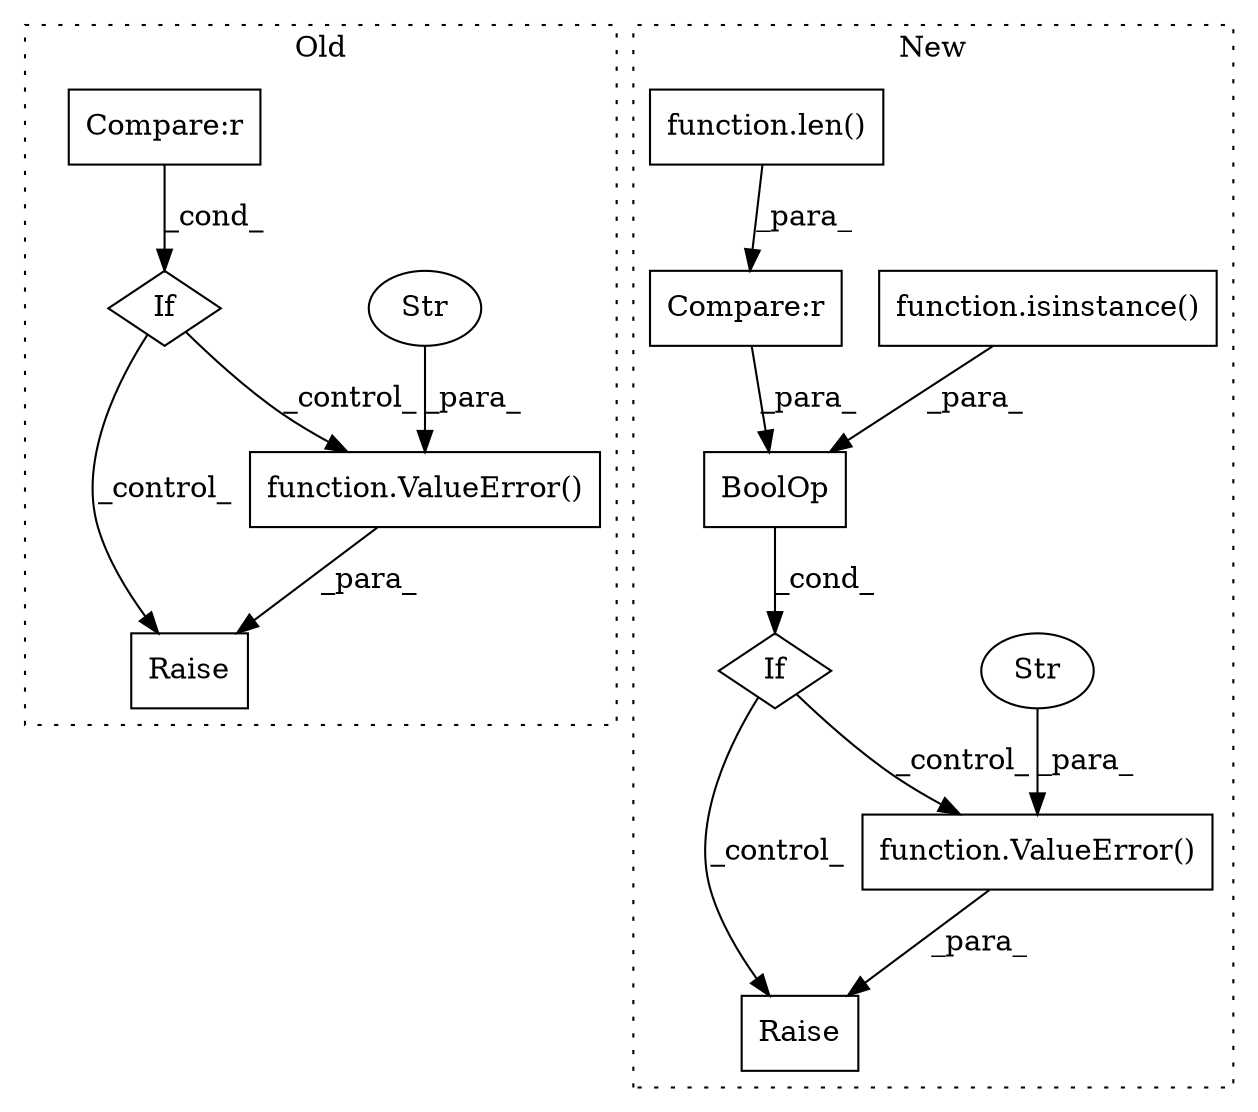 digraph G {
subgraph cluster0 {
1 [label="function.ValueError()" a="75" s="5524,5641" l="11,1" shape="box"];
3 [label="Raise" a="91" s="5518" l="6" shape="box"];
4 [label="Str" a="66" s="5535" l="106" shape="ellipse"];
6 [label="If" a="96" s="5477" l="3" shape="diamond"];
7 [label="Compare:r" a="40" s="5480" l="24" shape="box"];
label = "Old";
style="dotted";
}
subgraph cluster1 {
2 [label="function.isinstance()" a="75" s="5649,5684" l="11,1" shape="box"];
5 [label="If" a="96" s="5646" l="3" shape="diamond"];
8 [label="Raise" a="91" s="5736" l="6" shape="box"];
9 [label="function.ValueError()" a="75" s="5742,5898" l="11,1" shape="box"];
10 [label="Str" a="66" s="5753" l="145" shape="ellipse"];
11 [label="function.len()" a="75" s="5690,5712" l="4,1" shape="box"];
12 [label="Compare:r" a="40" s="5690" l="28" shape="box"];
13 [label="BoolOp" a="72" s="5649" l="69" shape="box"];
label = "New";
style="dotted";
}
1 -> 3 [label="_para_"];
2 -> 13 [label="_para_"];
4 -> 1 [label="_para_"];
5 -> 8 [label="_control_"];
5 -> 9 [label="_control_"];
6 -> 3 [label="_control_"];
6 -> 1 [label="_control_"];
7 -> 6 [label="_cond_"];
9 -> 8 [label="_para_"];
10 -> 9 [label="_para_"];
11 -> 12 [label="_para_"];
12 -> 13 [label="_para_"];
13 -> 5 [label="_cond_"];
}